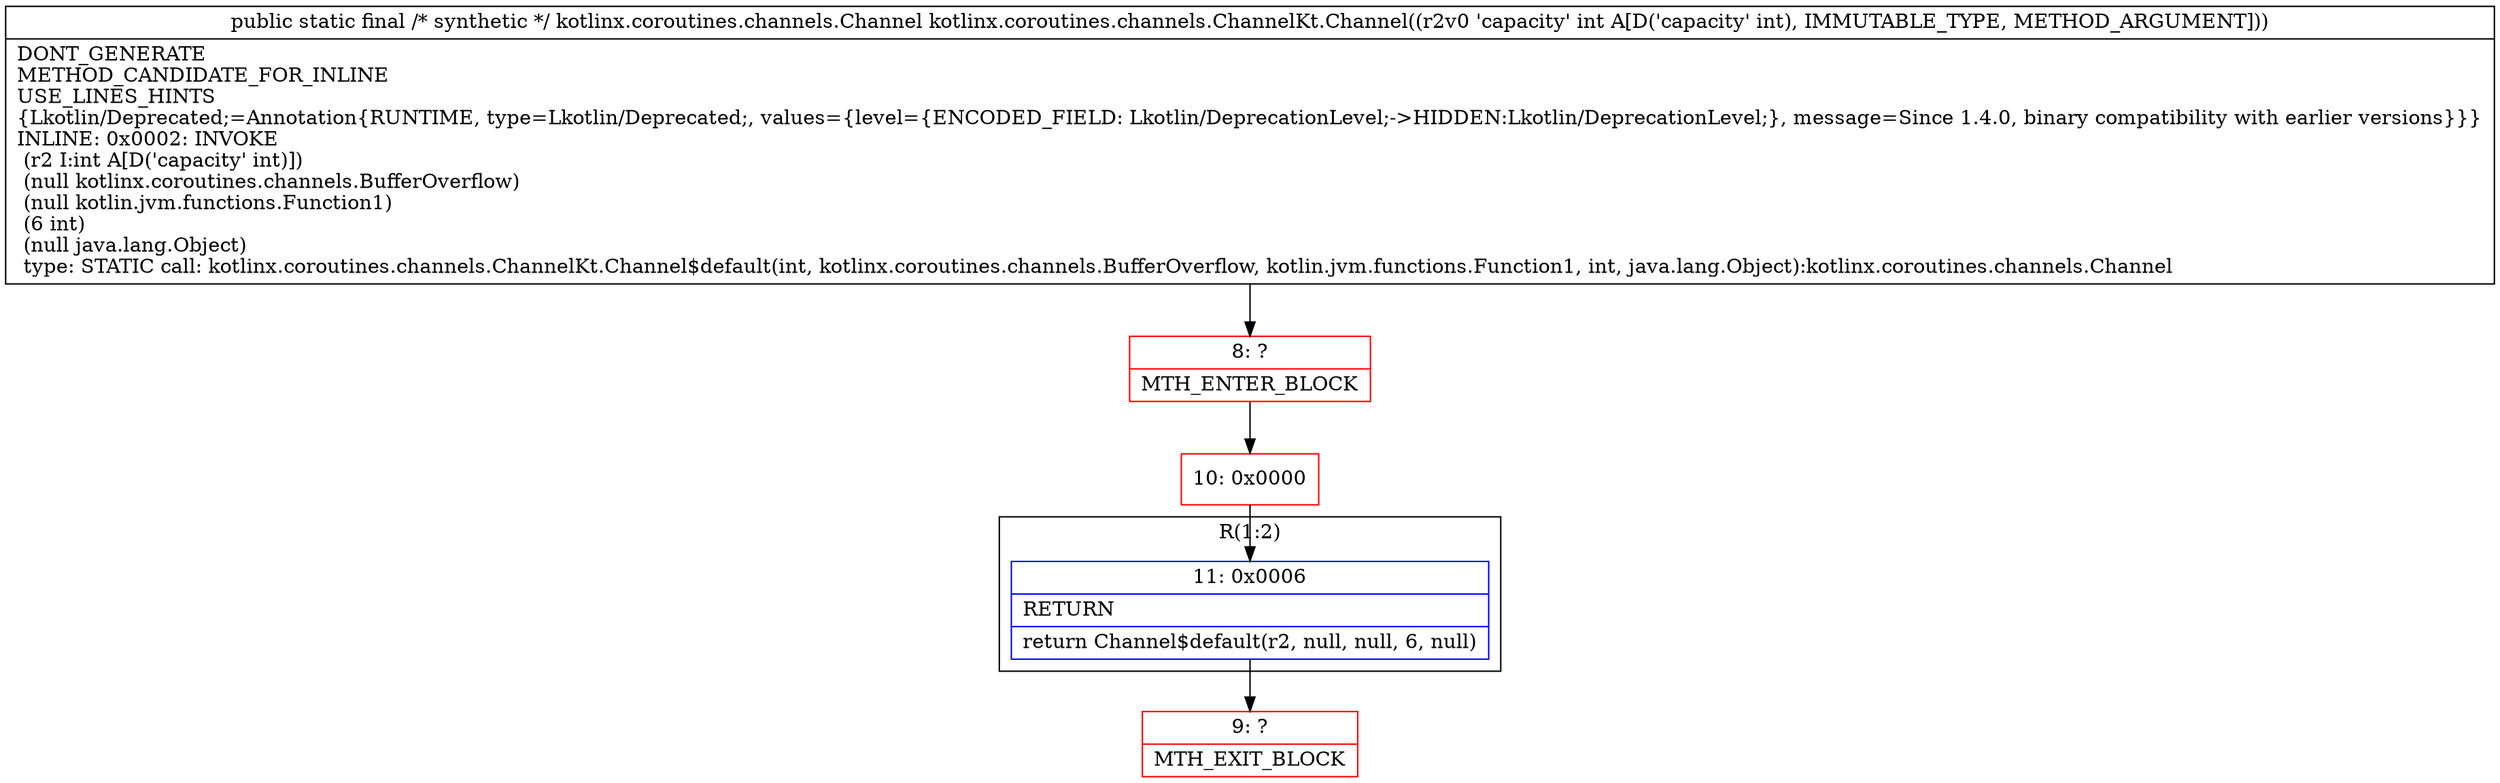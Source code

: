digraph "CFG forkotlinx.coroutines.channels.ChannelKt.Channel(I)Lkotlinx\/coroutines\/channels\/Channel;" {
subgraph cluster_Region_979393329 {
label = "R(1:2)";
node [shape=record,color=blue];
Node_11 [shape=record,label="{11\:\ 0x0006|RETURN\l|return Channel$default(r2, null, null, 6, null)\l}"];
}
Node_8 [shape=record,color=red,label="{8\:\ ?|MTH_ENTER_BLOCK\l}"];
Node_10 [shape=record,color=red,label="{10\:\ 0x0000}"];
Node_9 [shape=record,color=red,label="{9\:\ ?|MTH_EXIT_BLOCK\l}"];
MethodNode[shape=record,label="{public static final \/* synthetic *\/ kotlinx.coroutines.channels.Channel kotlinx.coroutines.channels.ChannelKt.Channel((r2v0 'capacity' int A[D('capacity' int), IMMUTABLE_TYPE, METHOD_ARGUMENT]))  | DONT_GENERATE\lMETHOD_CANDIDATE_FOR_INLINE\lUSE_LINES_HINTS\l\{Lkotlin\/Deprecated;=Annotation\{RUNTIME, type=Lkotlin\/Deprecated;, values=\{level=\{ENCODED_FIELD: Lkotlin\/DeprecationLevel;\-\>HIDDEN:Lkotlin\/DeprecationLevel;\}, message=Since 1.4.0, binary compatibility with earlier versions\}\}\}\lINLINE: 0x0002: INVOKE  \l  (r2 I:int A[D('capacity' int)])\l  (null kotlinx.coroutines.channels.BufferOverflow)\l  (null kotlin.jvm.functions.Function1)\l  (6 int)\l  (null java.lang.Object)\l type: STATIC call: kotlinx.coroutines.channels.ChannelKt.Channel$default(int, kotlinx.coroutines.channels.BufferOverflow, kotlin.jvm.functions.Function1, int, java.lang.Object):kotlinx.coroutines.channels.Channel\l}"];
MethodNode -> Node_8;Node_11 -> Node_9;
Node_8 -> Node_10;
Node_10 -> Node_11;
}

